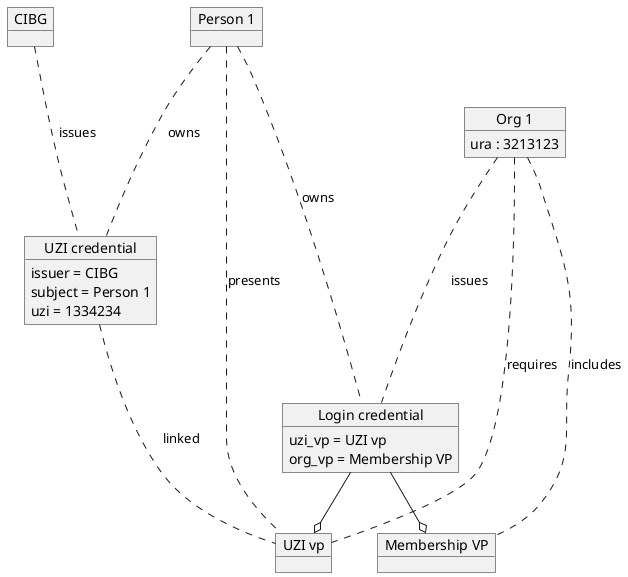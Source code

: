@startuml
object "CIBG" as cibg
object "Org 1" as o2
object "Person 1" as p1

object "Membership VP" as vp
object "UZI credential" as uzi_vc
object "UZI vp" as uzi_vp
object "Login credential" as login_vc

o2 : ura : 3213123


uzi_vc : issuer = CIBG
uzi_vc : subject = Person 1
uzi_vc : uzi = 1334234

login_vc : uzi_vp = UZI vp
login_vc : org_vp = Membership VP


o2 ... vp: includes

cibg ... uzi_vc: issues
p1 ... uzi_vc: owns
p1 ... uzi_vp: presents

o2 ... login_vc: issues
p1 ... login_vc: owns

o2 ... uzi_vp: requires
uzi_vc ... uzi_vp : linked
login_vc --o uzi_vp
login_vc --o vp
@enduml
